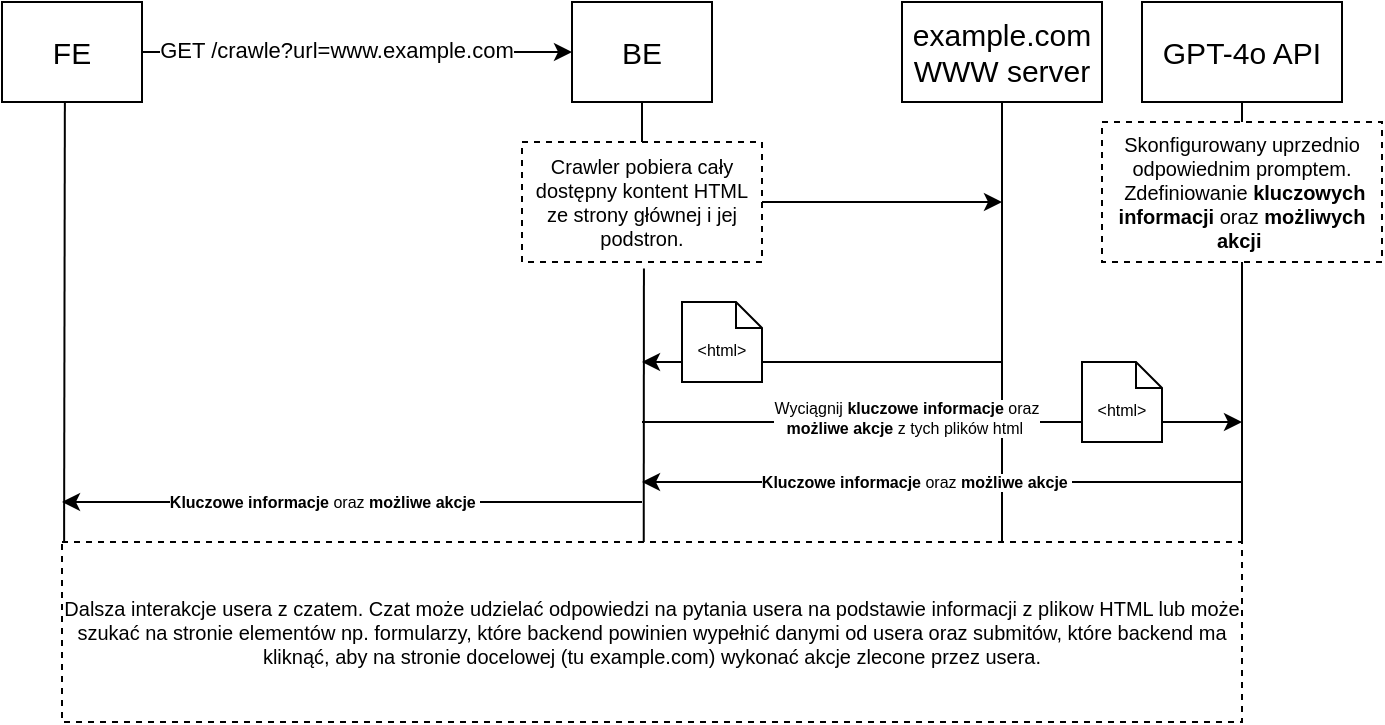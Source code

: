 <mxfile>
    <diagram id="anNJu8Hl_BTCjO3it_Hd" name="Page-1">
        <mxGraphModel dx="792" dy="398" grid="1" gridSize="10" guides="1" tooltips="1" connect="1" arrows="1" fold="1" page="1" pageScale="1" pageWidth="850" pageHeight="1100" math="0" shadow="0">
            <root>
                <mxCell id="0"/>
                <mxCell id="1" parent="0"/>
                <mxCell id="5" style="edgeStyle=none;html=1;entryX=0;entryY=0.5;entryDx=0;entryDy=0;" edge="1" parent="1" source="2" target="3">
                    <mxGeometry relative="1" as="geometry"/>
                </mxCell>
                <mxCell id="6" value="GET /crawle?url=www.example.com" style="edgeLabel;html=1;align=center;verticalAlign=middle;resizable=0;points=[];" vertex="1" connectable="0" parent="5">
                    <mxGeometry x="-0.1" y="1" relative="1" as="geometry">
                        <mxPoint as="offset"/>
                    </mxGeometry>
                </mxCell>
                <mxCell id="2" value="FE" style="rounded=0;whiteSpace=wrap;html=1;fontSize=15;" vertex="1" parent="1">
                    <mxGeometry x="140" y="140" width="70" height="50" as="geometry"/>
                </mxCell>
                <mxCell id="3" value="BE" style="rounded=0;whiteSpace=wrap;html=1;fontSize=15;" vertex="1" parent="1">
                    <mxGeometry x="425" y="140" width="70" height="50" as="geometry"/>
                </mxCell>
                <mxCell id="10" value="example.com&lt;br&gt;WWW server" style="rounded=0;whiteSpace=wrap;html=1;fontSize=15;" vertex="1" parent="1">
                    <mxGeometry x="590" y="140" width="100" height="50" as="geometry"/>
                </mxCell>
                <mxCell id="16" style="edgeStyle=none;html=1;fontSize=10;" edge="1" parent="1" source="12">
                    <mxGeometry relative="1" as="geometry">
                        <mxPoint x="640" y="240" as="targetPoint"/>
                    </mxGeometry>
                </mxCell>
                <mxCell id="12" value="Crawler pobiera cały dostępny kontent HTML ze strony głównej i jej podstron." style="rounded=0;whiteSpace=wrap;html=1;dashed=1;sketch=0;fontSize=10;" vertex="1" parent="1">
                    <mxGeometry x="400" y="210" width="120" height="60" as="geometry"/>
                </mxCell>
                <mxCell id="13" value="" style="endArrow=none;html=1;fontSize=10;entryX=0.5;entryY=1;entryDx=0;entryDy=0;" edge="1" parent="1" target="10">
                    <mxGeometry width="50" height="50" relative="1" as="geometry">
                        <mxPoint x="640" y="430" as="sourcePoint"/>
                        <mxPoint x="620" y="210" as="targetPoint"/>
                        <Array as="points">
                            <mxPoint x="640" y="440"/>
                        </Array>
                    </mxGeometry>
                </mxCell>
                <mxCell id="14" value="" style="endArrow=none;html=1;fontSize=10;entryX=0.5;entryY=1;entryDx=0;entryDy=0;exitX=0.5;exitY=0;exitDx=0;exitDy=0;" edge="1" parent="1" source="12" target="3">
                    <mxGeometry width="50" height="50" relative="1" as="geometry">
                        <mxPoint x="570" y="260" as="sourcePoint"/>
                        <mxPoint x="620" y="210" as="targetPoint"/>
                    </mxGeometry>
                </mxCell>
                <mxCell id="18" style="edgeStyle=none;html=1;fontSize=10;" edge="1" parent="1">
                    <mxGeometry relative="1" as="geometry">
                        <mxPoint x="460" y="320" as="targetPoint"/>
                        <mxPoint x="640" y="320" as="sourcePoint"/>
                    </mxGeometry>
                </mxCell>
                <mxCell id="20" value="GPT-4o API" style="rounded=0;whiteSpace=wrap;html=1;fontSize=15;" vertex="1" parent="1">
                    <mxGeometry x="710" y="140" width="100" height="50" as="geometry"/>
                </mxCell>
                <mxCell id="21" value="Skonfigurowany uprzednio odpowiednim promptem.&lt;br&gt;&amp;nbsp;Zdefiniowanie &lt;b&gt;kluczowych informacji&lt;/b&gt;&amp;nbsp;oraz &lt;b&gt;możliwych akcji&amp;nbsp;&lt;/b&gt;" style="rounded=0;whiteSpace=wrap;html=1;dashed=1;sketch=0;fontSize=10;" vertex="1" parent="1">
                    <mxGeometry x="690" y="200" width="140" height="70" as="geometry"/>
                </mxCell>
                <mxCell id="23" style="edgeStyle=none;html=1;fontSize=10;" edge="1" parent="1">
                    <mxGeometry relative="1" as="geometry">
                        <mxPoint x="760" y="350" as="targetPoint"/>
                        <mxPoint x="460" y="350" as="sourcePoint"/>
                    </mxGeometry>
                </mxCell>
                <mxCell id="28" value="Wyciągnij &lt;b&gt;kluczowe informacje &lt;/b&gt;oraz&lt;b&gt; &lt;br&gt;możliwe akcje &lt;/b&gt;z tych plików html&amp;nbsp;" style="edgeLabel;html=1;align=center;verticalAlign=middle;resizable=0;points=[];fontSize=8;" vertex="1" connectable="0" parent="23">
                    <mxGeometry x="-0.26" y="2" relative="1" as="geometry">
                        <mxPoint x="21" as="offset"/>
                    </mxGeometry>
                </mxCell>
                <mxCell id="26" value="" style="endArrow=none;html=1;fontSize=8;entryX=0.5;entryY=1;entryDx=0;entryDy=0;exitX=0.5;exitY=0;exitDx=0;exitDy=0;" edge="1" parent="1" source="21" target="20">
                    <mxGeometry width="50" height="50" relative="1" as="geometry">
                        <mxPoint x="740" y="300" as="sourcePoint"/>
                        <mxPoint x="790" y="250" as="targetPoint"/>
                    </mxGeometry>
                </mxCell>
                <mxCell id="29" value="&amp;lt;html&amp;gt;" style="shape=note2;boundedLbl=1;whiteSpace=wrap;html=1;size=13;verticalAlign=top;align=center;sketch=0;fontSize=8;" vertex="1" parent="1">
                    <mxGeometry x="680" y="320" width="40" height="40" as="geometry"/>
                </mxCell>
                <mxCell id="30" value="" style="endArrow=none;html=1;fontSize=8;entryX=0.508;entryY=1.055;entryDx=0;entryDy=0;entryPerimeter=0;exitX=0.493;exitY=0;exitDx=0;exitDy=0;exitPerimeter=0;" edge="1" parent="1" source="38" target="12">
                    <mxGeometry width="50" height="50" relative="1" as="geometry">
                        <mxPoint x="461" y="430" as="sourcePoint"/>
                        <mxPoint x="700" y="290" as="targetPoint"/>
                    </mxGeometry>
                </mxCell>
                <mxCell id="32" value="&amp;lt;html&amp;gt;" style="shape=note2;boundedLbl=1;whiteSpace=wrap;html=1;size=13;verticalAlign=top;align=center;sketch=0;fontSize=8;" vertex="1" parent="1">
                    <mxGeometry x="480" y="290" width="40" height="40" as="geometry"/>
                </mxCell>
                <mxCell id="33" style="edgeStyle=none;html=1;fontSize=10;" edge="1" parent="1">
                    <mxGeometry relative="1" as="geometry">
                        <mxPoint x="460" y="380" as="targetPoint"/>
                        <mxPoint x="760" y="380" as="sourcePoint"/>
                    </mxGeometry>
                </mxCell>
                <mxCell id="34" value="&lt;b&gt;Kluczowe informacje &lt;/b&gt;oraz&lt;b&gt; możliwe akcje&amp;nbsp;&lt;/b&gt;" style="edgeLabel;html=1;align=center;verticalAlign=middle;resizable=0;points=[];fontSize=8;" vertex="1" connectable="0" parent="33">
                    <mxGeometry x="-0.26" y="2" relative="1" as="geometry">
                        <mxPoint x="-52" y="-2" as="offset"/>
                    </mxGeometry>
                </mxCell>
                <mxCell id="35" style="edgeStyle=none;html=1;fontSize=10;" edge="1" parent="1">
                    <mxGeometry relative="1" as="geometry">
                        <mxPoint x="170" y="390" as="targetPoint"/>
                        <mxPoint x="460" y="390" as="sourcePoint"/>
                    </mxGeometry>
                </mxCell>
                <mxCell id="36" value="&lt;b&gt;Kluczowe informacje &lt;/b&gt;oraz&lt;b&gt; możliwe akcje&amp;nbsp;&lt;/b&gt;" style="edgeLabel;html=1;align=center;verticalAlign=middle;resizable=0;points=[];fontSize=8;" vertex="1" connectable="0" parent="35">
                    <mxGeometry x="-0.26" y="2" relative="1" as="geometry">
                        <mxPoint x="-52" y="-2" as="offset"/>
                    </mxGeometry>
                </mxCell>
                <mxCell id="37" value="" style="endArrow=none;html=1;fontSize=8;entryX=0.449;entryY=0.999;entryDx=0;entryDy=0;entryPerimeter=0;" edge="1" parent="1" target="2">
                    <mxGeometry width="50" height="50" relative="1" as="geometry">
                        <mxPoint x="171" y="440" as="sourcePoint"/>
                        <mxPoint x="390" y="280" as="targetPoint"/>
                    </mxGeometry>
                </mxCell>
                <mxCell id="38" value="Dalsza interakcje usera z czatem. Czat może udzielać odpowiedzi na pytania usera na podstawie informacji z plikow HTML lub może szukać na stronie elementów np. formularzy, które backend powinien wypełnić danymi od usera oraz submitów, które backend ma kliknąć, aby na stronie docelowej (tu example.com) wykonać akcje zlecone przez usera." style="rounded=0;whiteSpace=wrap;html=1;dashed=1;sketch=0;fontSize=10;" vertex="1" parent="1">
                    <mxGeometry x="170" y="410" width="590" height="90" as="geometry"/>
                </mxCell>
                <mxCell id="48" value="" style="endArrow=none;html=1;fontSize=8;entryX=0.5;entryY=1;entryDx=0;entryDy=0;exitX=1;exitY=0;exitDx=0;exitDy=0;" edge="1" parent="1" source="38" target="21">
                    <mxGeometry width="50" height="50" relative="1" as="geometry">
                        <mxPoint x="760" y="430" as="sourcePoint"/>
                        <mxPoint x="600" y="290" as="targetPoint"/>
                    </mxGeometry>
                </mxCell>
            </root>
        </mxGraphModel>
    </diagram>
</mxfile>